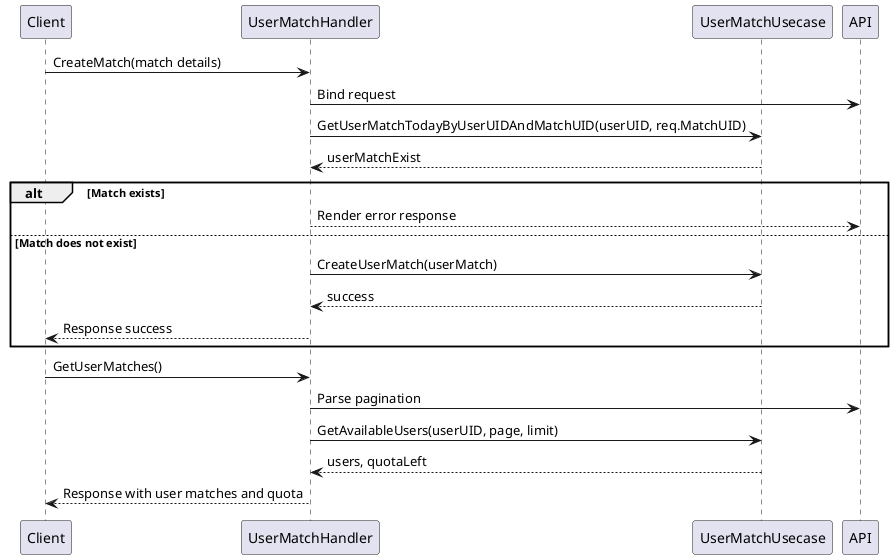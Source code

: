 @startuml
participant Client
participant UserMatchHandler
participant UserMatchUsecase
participant API

Client -> UserMatchHandler: CreateMatch(match details)
UserMatchHandler -> API: Bind request
UserMatchHandler -> UserMatchUsecase: GetUserMatchTodayByUserUIDAndMatchUID(userUID, req.MatchUID)
UserMatchUsecase --> UserMatchHandler: userMatchExist
alt Match exists
    UserMatchHandler --> API: Render error response
else Match does not exist
    UserMatchHandler -> UserMatchUsecase: CreateUserMatch(userMatch)
    UserMatchUsecase --> UserMatchHandler: success
    UserMatchHandler --> Client: Response success
end

Client -> UserMatchHandler: GetUserMatches()
UserMatchHandler -> API: Parse pagination
UserMatchHandler -> UserMatchUsecase: GetAvailableUsers(userUID, page, limit)
UserMatchUsecase --> UserMatchHandler: users, quotaLeft
UserMatchHandler --> Client: Response with user matches and quota
@enduml